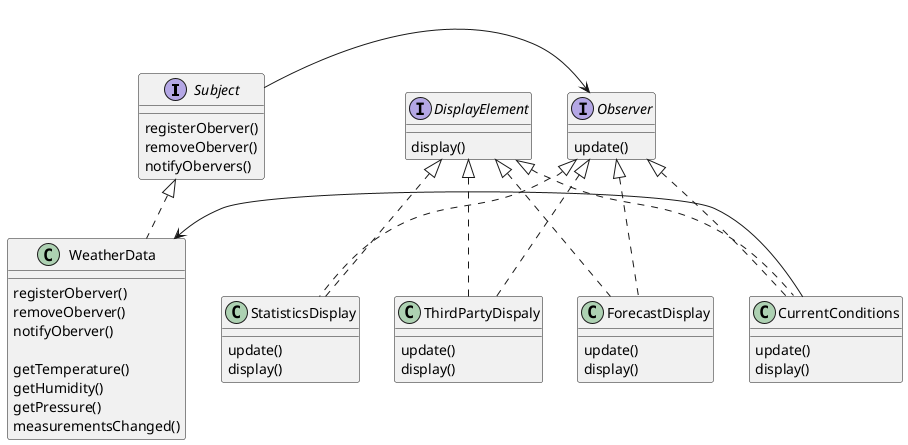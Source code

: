 @startuml

interface Subject {
    registerOberver()
    removeOberver()
    notifyObervers()
}

interface Observer {
    update()
}

interface DisplayElement {
    display()
}

class WeatherData {
    registerOberver()
    removeOberver()
    notifyOberver()

    getTemperature()
    getHumidity()
    getPressure()
    measurementsChanged()
}

class CurrentConditions {
    update()
    display()
}

class StatisticsDisplay {
    update()
    display()
}

class ThirdPartyDispaly {
    update()
    display()
}

class ForecastDisplay {
    update()
    display()
}

Subject -R-> Observer
Subject <|.. WeatherData
Observer <|.. CurrentConditions
DisplayElement <|.. CurrentConditions
WeatherData <-R- CurrentConditions
Observer <|.. StatisticsDisplay
DisplayElement <|.. StatisticsDisplay
Observer <|.. ThirdPartyDispaly
DisplayElement <|.. ThirdPartyDispaly
Observer <|.. ForecastDisplay
DisplayElement <|.. ForecastDisplay


@enduml